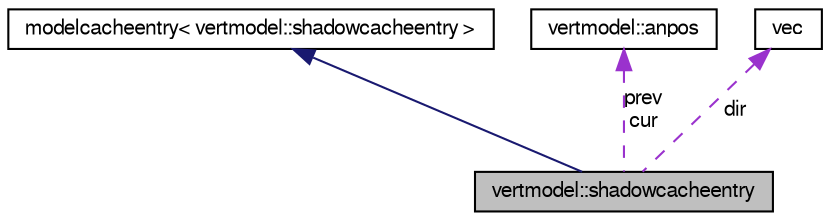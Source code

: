 digraph G
{
  edge [fontname="FreeSans",fontsize="10",labelfontname="FreeSans",labelfontsize="10"];
  node [fontname="FreeSans",fontsize="10",shape=record];
  Node1 [label="vertmodel::shadowcacheentry",height=0.2,width=0.4,color="black", fillcolor="grey75", style="filled" fontcolor="black"];
  Node2 -> Node1 [dir=back,color="midnightblue",fontsize="10",style="solid",fontname="FreeSans"];
  Node2 [label="modelcacheentry\< vertmodel::shadowcacheentry \>",height=0.2,width=0.4,color="black", fillcolor="white", style="filled",URL="$structmodelcacheentry.html"];
  Node3 -> Node1 [dir=back,color="darkorchid3",fontsize="10",style="dashed",label="prev\ncur",fontname="FreeSans"];
  Node3 [label="vertmodel::anpos",height=0.2,width=0.4,color="black", fillcolor="white", style="filled",URL="$structvertmodel_1_1anpos.html"];
  Node4 -> Node1 [dir=back,color="darkorchid3",fontsize="10",style="dashed",label="dir",fontname="FreeSans"];
  Node4 [label="vec",height=0.2,width=0.4,color="black", fillcolor="white", style="filled",URL="$structvec.html"];
}
